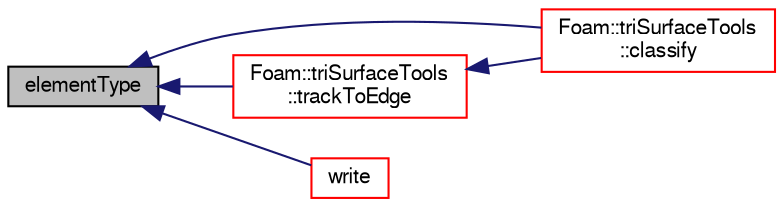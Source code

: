 digraph "elementType"
{
  bgcolor="transparent";
  edge [fontname="FreeSans",fontsize="10",labelfontname="FreeSans",labelfontsize="10"];
  node [fontname="FreeSans",fontsize="10",shape=record];
  rankdir="LR";
  Node7 [label="elementType",height=0.2,width=0.4,color="black", fillcolor="grey75", style="filled", fontcolor="black"];
  Node7 -> Node8 [dir="back",color="midnightblue",fontsize="10",style="solid",fontname="FreeSans"];
  Node8 [label="Foam::triSurfaceTools\l::classify",height=0.2,width=0.4,color="red",URL="$a25538.html#a6f0ceda49a3cd2fbd6ab9655fd370e03",tooltip="Test point on plane of triangle to see if on edge or point or inside. "];
  Node7 -> Node10 [dir="back",color="midnightblue",fontsize="10",style="solid",fontname="FreeSans"];
  Node10 [label="Foam::triSurfaceTools\l::trackToEdge",height=0.2,width=0.4,color="red",URL="$a25538.html#a6d8fd04b37cd0ac3c45134c26f9ba40c",tooltip="Track on surface to get closer to point. "];
  Node10 -> Node8 [dir="back",color="midnightblue",fontsize="10",style="solid",fontname="FreeSans"];
  Node7 -> Node12 [dir="back",color="midnightblue",fontsize="10",style="solid",fontname="FreeSans"];
  Node12 [label="write",height=0.2,width=0.4,color="red",URL="$a25518.html#a5851f25d1de0b6e515e1d43834ef9b55",tooltip="Write info to os. "];
}
